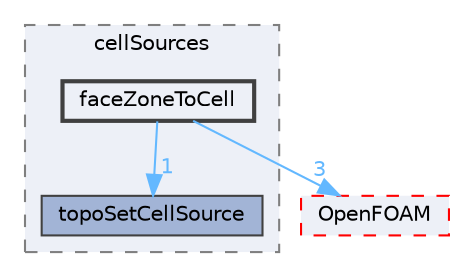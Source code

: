 digraph "src/meshTools/topoSet/cellSources/faceZoneToCell"
{
 // LATEX_PDF_SIZE
  bgcolor="transparent";
  edge [fontname=Helvetica,fontsize=10,labelfontname=Helvetica,labelfontsize=10];
  node [fontname=Helvetica,fontsize=10,shape=box,height=0.2,width=0.4];
  compound=true
  subgraph clusterdir_7191e266c7adc3c79494645c7d896727 {
    graph [ bgcolor="#edf0f7", pencolor="grey50", label="cellSources", fontname=Helvetica,fontsize=10 style="filled,dashed", URL="dir_7191e266c7adc3c79494645c7d896727.html",tooltip=""]
  dir_4ae62864b70182b5576499dcedbe0929 [label="topoSetCellSource", fillcolor="#a2b4d6", color="grey25", style="filled", URL="dir_4ae62864b70182b5576499dcedbe0929.html",tooltip=""];
  dir_46aca1db60a0afe7189d3c82646d0f4d [label="faceZoneToCell", fillcolor="#edf0f7", color="grey25", style="filled,bold", URL="dir_46aca1db60a0afe7189d3c82646d0f4d.html",tooltip=""];
  }
  dir_c5473ff19b20e6ec4dfe5c310b3778a8 [label="OpenFOAM", fillcolor="#edf0f7", color="red", style="filled,dashed", URL="dir_c5473ff19b20e6ec4dfe5c310b3778a8.html",tooltip=""];
  dir_46aca1db60a0afe7189d3c82646d0f4d->dir_4ae62864b70182b5576499dcedbe0929 [headlabel="1", labeldistance=1.5 headhref="dir_001277_004075.html" href="dir_001277_004075.html" color="steelblue1" fontcolor="steelblue1"];
  dir_46aca1db60a0afe7189d3c82646d0f4d->dir_c5473ff19b20e6ec4dfe5c310b3778a8 [headlabel="3", labeldistance=1.5 headhref="dir_001277_002695.html" href="dir_001277_002695.html" color="steelblue1" fontcolor="steelblue1"];
}
